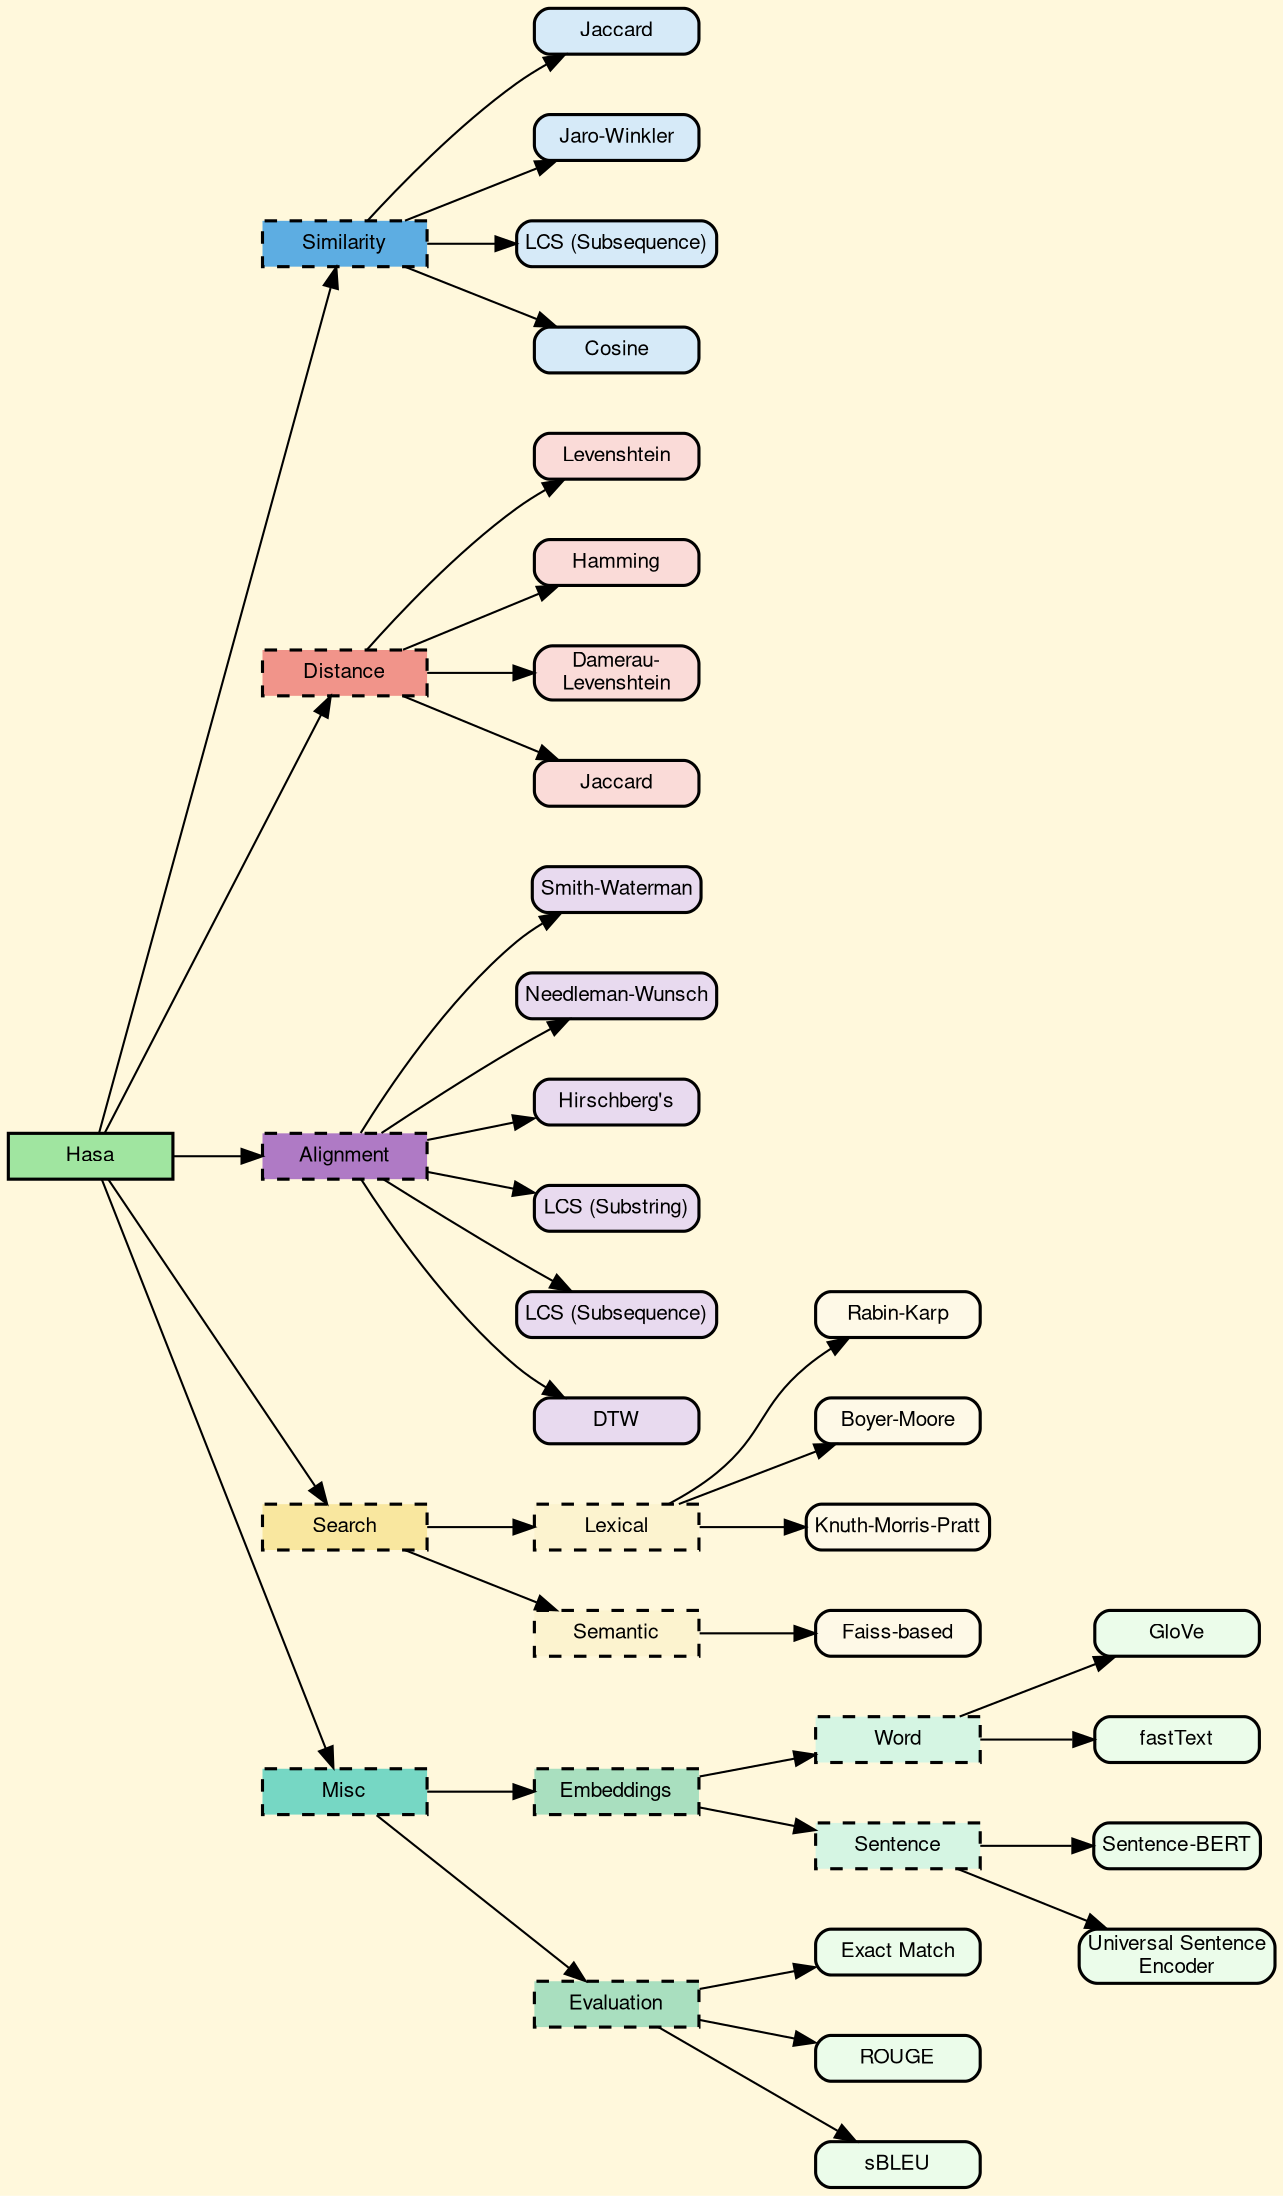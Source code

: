 digraph HasaMindMapTree {
    fontname = "Helvetica,Arial,sans-serif"
    layout = dot
    rankdir = LR
    ranksep = 0.6
    nodesep = 0.4
    bgcolor = "#FFF8DC"

    node [
    fontname = "Helvetica,Arial,sans-serif",
    fontsize = 10,
    shape = box,
    style = "filled,rounded",
    color = "black",
    penwidth = 1.5,
    fillcolor = "white",
    margin = "0.05,0.03",
    width=1.1,
    height=0.3,
    fixedsize=false
    ]

    edge [
    fontname = "Helvetica,Arial,sans-serif",
    color = "black"
    ]

    // Root
    hasa [label = "Hasa", fillcolor = "#A0E5A0", style = "filled,bold"]

    // Top-level categories (non-leaf, dashed border)
    similarity [label="Similarity", fillcolor="#5DADE2", style="filled,dashed"]
    distance   [label="Distance", fillcolor="#F1948A", style="filled,dashed"]
    alignment  [label="Alignment", fillcolor="#AF7AC5", style="filled,dashed"]
    search     [label="Search", fillcolor="#F9E79F", style="filled,dashed"]
    misc       [label="Misc", fillcolor="#76D7C4", style="filled,dashed"]

    hasa -> similarity
    hasa -> distance
    hasa -> alignment
    hasa -> search
    hasa -> misc

    // Similarity
    similarity -> { sim1 sim2 sim3 sim4 }
    sim1 [label = "Jaccard", fillcolor = "#D6EAF8"]
    sim2 [label = "Jaro-Winkler", fillcolor = "#D6EAF8"]
    sim3 [label = "LCS (Subsequence)", fillcolor = "#D6EAF8"]
    sim4 [label = "Cosine", fillcolor = "#D6EAF8"]

    // Distance
    distance -> { dist1 dist2 dist3 dist4 }
    dist1 [label = "Levenshtein", fillcolor = "#FADBD8"]
    dist2 [label = "Hamming", fillcolor = "#FADBD8"]
    dist3 [label = "Damerau-\nLevenshtein", fillcolor = "#FADBD8"]
    dist4 [label = "Jaccard", fillcolor = "#FADBD8"]

    // Alignment
    alignment -> { align1 align2 align3 align4 align5 align6 }
    align1 [label = "Smith-Waterman", fillcolor = "#E8DAEF"]
    align2 [label = "Needleman-Wunsch", fillcolor = "#E8DAEF"]
    align3 [label = "Hirschberg's", fillcolor = "#E8DAEF"]
    align4 [label = "LCS (Substring)", fillcolor = "#E8DAEF"]
    align5 [label = "LCS (Subsequence)", fillcolor = "#E8DAEF"]
    align6 [label = "DTW", fillcolor = "#E8DAEF"]

    // Search subcategories
    search -> { search_lexical search_semantic }
    search_lexical [label = "Lexical", fillcolor = "#FCF3CF", style="filled,dashed"]
    search_semantic [label = "Semantic", fillcolor = "#FCF3CF", style="filled,dashed"]

    search_lexical -> { rk bm kmp }
    rk [label = "Rabin-Karp", fillcolor = "#FEF9E7"]
    bm [label = "Boyer-Moore", fillcolor = "#FEF9E7"]
    kmp [label = "Knuth-Morris-Pratt", fillcolor = "#FEF9E7"]

    search_semantic -> faiss
    faiss [label = "Faiss-based", fillcolor = "#FEF9E7"]

    // Misc subcategories
    misc -> { misc_embed misc_eval }
    misc_embed [label = "Embeddings", fillcolor = "#A9DFBF", style="filled,dashed"]
    misc_eval  [label = "Evaluation", fillcolor = "#A9DFBF", style="filled,dashed"]

    misc_embed -> { embed_word embed_sent }
    embed_word [label = "Word", fillcolor = "#D5F5E3", style="filled,dashed"]
    embed_sent [label = "Sentence", fillcolor = "#D5F5E3", style="filled,dashed"]

    embed_word -> { glove fasttext }
    glove [label = "GloVe", fillcolor = "#EBFCEA"]
    fasttext [label = "fastText", fillcolor = "#EBFCEA"]

    embed_sent -> { sbert use }
    sbert [label = "Sentence-BERT", fillcolor = "#EBFCEA"]
    use [label = "Universal Sentence\nEncoder", fillcolor = "#EBFCEA"]

    misc_eval -> { em rouge sbleu }
    em [label = "Exact Match", fillcolor = "#EBFCEA"]
    rouge [label = "ROUGE", fillcolor = "#EBFCEA"]
    sbleu [label = "sBLEU", fillcolor = "#EBFCEA"]
}

